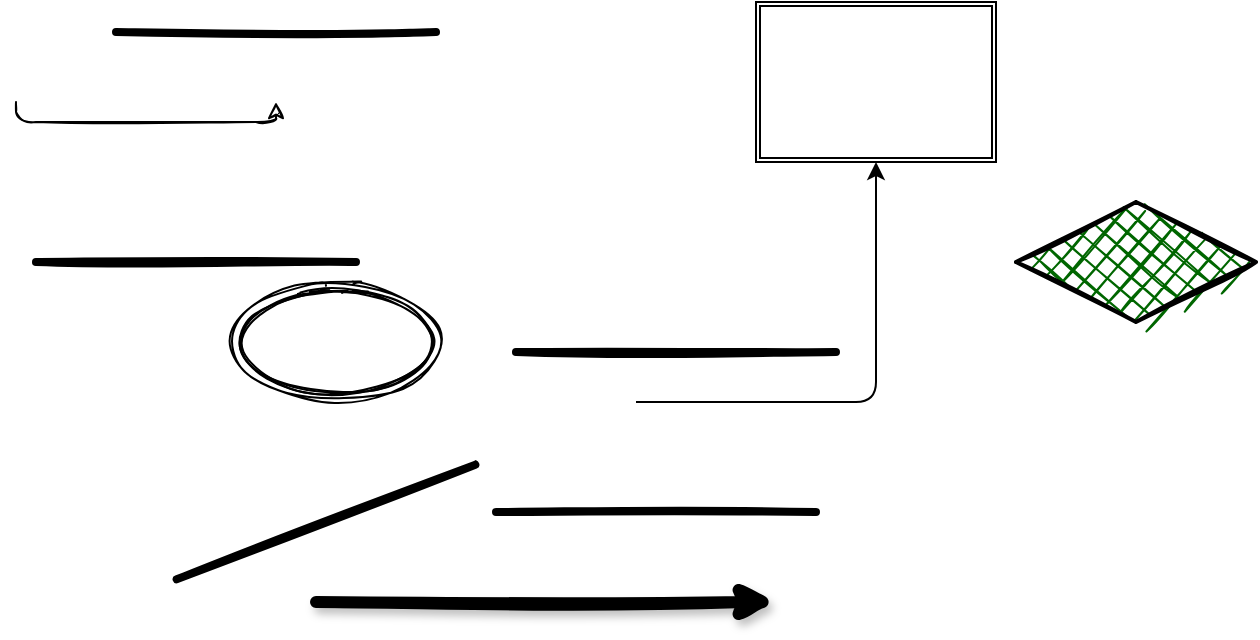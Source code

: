 <mxfile version="13.6.0" type="github">
  <diagram id="ucAfNTo71jFCrwDiezmG" name="第 1 页">
    <mxGraphModel dx="868" dy="482" grid="1" gridSize="10" guides="1" tooltips="1" connect="1" arrows="1" fold="1" page="1" pageScale="1" pageWidth="850" pageHeight="1100" math="0" shadow="0">
      <root>
        <mxCell id="0" />
        <mxCell id="1" parent="0" />
        <mxCell id="jGtEl7Uodk_wRAFe7Uy8-1" value="" style="edgeStyle=segmentEdgeStyle;endArrow=classic;html=1;" edge="1" parent="1" target="jGtEl7Uodk_wRAFe7Uy8-2">
          <mxGeometry width="50" height="50" relative="1" as="geometry">
            <mxPoint x="400" y="280" as="sourcePoint" />
            <mxPoint x="450" y="230" as="targetPoint" />
          </mxGeometry>
        </mxCell>
        <mxCell id="jGtEl7Uodk_wRAFe7Uy8-2" value="" style="shape=ext;double=1;rounded=0;whiteSpace=wrap;html=1;" vertex="1" parent="1">
          <mxGeometry x="460" y="80" width="120" height="80" as="geometry" />
        </mxCell>
        <mxCell id="jGtEl7Uodk_wRAFe7Uy8-3" value="" style="ellipse;shape=doubleEllipse;whiteSpace=wrap;html=1;shadow=0;sketch=1;" vertex="1" parent="1">
          <mxGeometry x="200" y="220" width="100" height="60" as="geometry" />
        </mxCell>
        <mxCell id="jGtEl7Uodk_wRAFe7Uy8-4" value="" style="line;strokeWidth=4;direction=south;html=1;perimeter=backbonePerimeter;points=[];outlineConnect=0;shadow=0;sketch=1;rotation=69;" vertex="1" parent="1">
          <mxGeometry x="240" y="260" width="10" height="160" as="geometry" />
        </mxCell>
        <mxCell id="jGtEl7Uodk_wRAFe7Uy8-5" value="" style="rhombus;whiteSpace=wrap;html=1;strokeWidth=2;fillWeight=-1;hachureGap=8;fillStyle=cross-hatch;fillColor=#006600;sketch=1;shadow=0;" vertex="1" parent="1">
          <mxGeometry x="590" y="180" width="120" height="60" as="geometry" />
        </mxCell>
        <mxCell id="jGtEl7Uodk_wRAFe7Uy8-6" value="" style="line;strokeWidth=4;html=1;perimeter=backbonePerimeter;points=[];outlineConnect=0;shadow=0;sketch=1;" vertex="1" parent="1">
          <mxGeometry x="140" y="90" width="160" height="10" as="geometry" />
        </mxCell>
        <mxCell id="jGtEl7Uodk_wRAFe7Uy8-7" value="" style="edgeStyle=segmentEdgeStyle;endArrow=classic;html=1;sketch=1;" edge="1" parent="1">
          <mxGeometry width="50" height="50" relative="1" as="geometry">
            <mxPoint x="90" y="130" as="sourcePoint" />
            <mxPoint x="220" y="130" as="targetPoint" />
            <Array as="points">
              <mxPoint x="90" y="140" />
              <mxPoint x="220" y="140" />
            </Array>
          </mxGeometry>
        </mxCell>
        <mxCell id="jGtEl7Uodk_wRAFe7Uy8-8" value="" style="line;strokeWidth=4;html=1;perimeter=backbonePerimeter;points=[];outlineConnect=0;shadow=0;sketch=1;" vertex="1" parent="1">
          <mxGeometry x="100" y="205" width="160" height="10" as="geometry" />
        </mxCell>
        <mxCell id="jGtEl7Uodk_wRAFe7Uy8-9" value="" style="line;strokeWidth=4;html=1;perimeter=backbonePerimeter;points=[];outlineConnect=0;shadow=0;sketch=1;" vertex="1" parent="1">
          <mxGeometry x="340" y="250" width="160" height="10" as="geometry" />
        </mxCell>
        <mxCell id="jGtEl7Uodk_wRAFe7Uy8-10" value="" style="line;strokeWidth=4;html=1;perimeter=backbonePerimeter;points=[];outlineConnect=0;shadow=0;sketch=1;" vertex="1" parent="1">
          <mxGeometry x="330" y="330" width="160" height="10" as="geometry" />
        </mxCell>
        <mxCell id="jGtEl7Uodk_wRAFe7Uy8-11" value="" style="edgeStyle=segmentEdgeStyle;endArrow=classic;html=1;sketch=1;jumpStyle=arc;strokeWidth=6;shadow=1;" edge="1" parent="1">
          <mxGeometry width="50" height="50" relative="1" as="geometry">
            <mxPoint x="240" y="380" as="sourcePoint" />
            <mxPoint x="470" y="380" as="targetPoint" />
          </mxGeometry>
        </mxCell>
      </root>
    </mxGraphModel>
  </diagram>
</mxfile>
